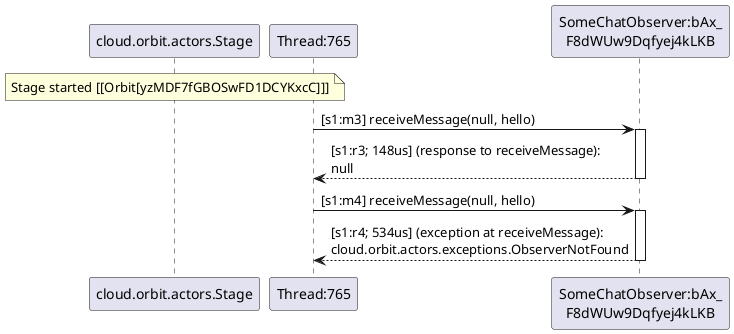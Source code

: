 @startuml
note over "cloud.orbit.actors.Stage": Stage started [[Orbit[yzMDF7fGBOSwFD1DCYKxcC]]]
"Thread:765" -> "SomeChatObserver:bAx_\nF8dWUw9Dqfyej4kLKB" : [s1:m3] receiveMessage(null, hello)
activate "SomeChatObserver:bAx_\nF8dWUw9Dqfyej4kLKB"
"SomeChatObserver:bAx_\nF8dWUw9Dqfyej4kLKB" --> "Thread:765" : [s1:r3; 148us] (response to receiveMessage): \nnull
deactivate "SomeChatObserver:bAx_\nF8dWUw9Dqfyej4kLKB"
"Thread:765" -> "SomeChatObserver:bAx_\nF8dWUw9Dqfyej4kLKB" : [s1:m4] receiveMessage(null, hello)
activate "SomeChatObserver:bAx_\nF8dWUw9Dqfyej4kLKB"
"SomeChatObserver:bAx_\nF8dWUw9Dqfyej4kLKB" --> "Thread:765" : [s1:r4; 534us] (exception at receiveMessage):\ncloud.orbit.actors.exceptions.ObserverNotFound
deactivate "SomeChatObserver:bAx_\nF8dWUw9Dqfyej4kLKB"
@enduml
